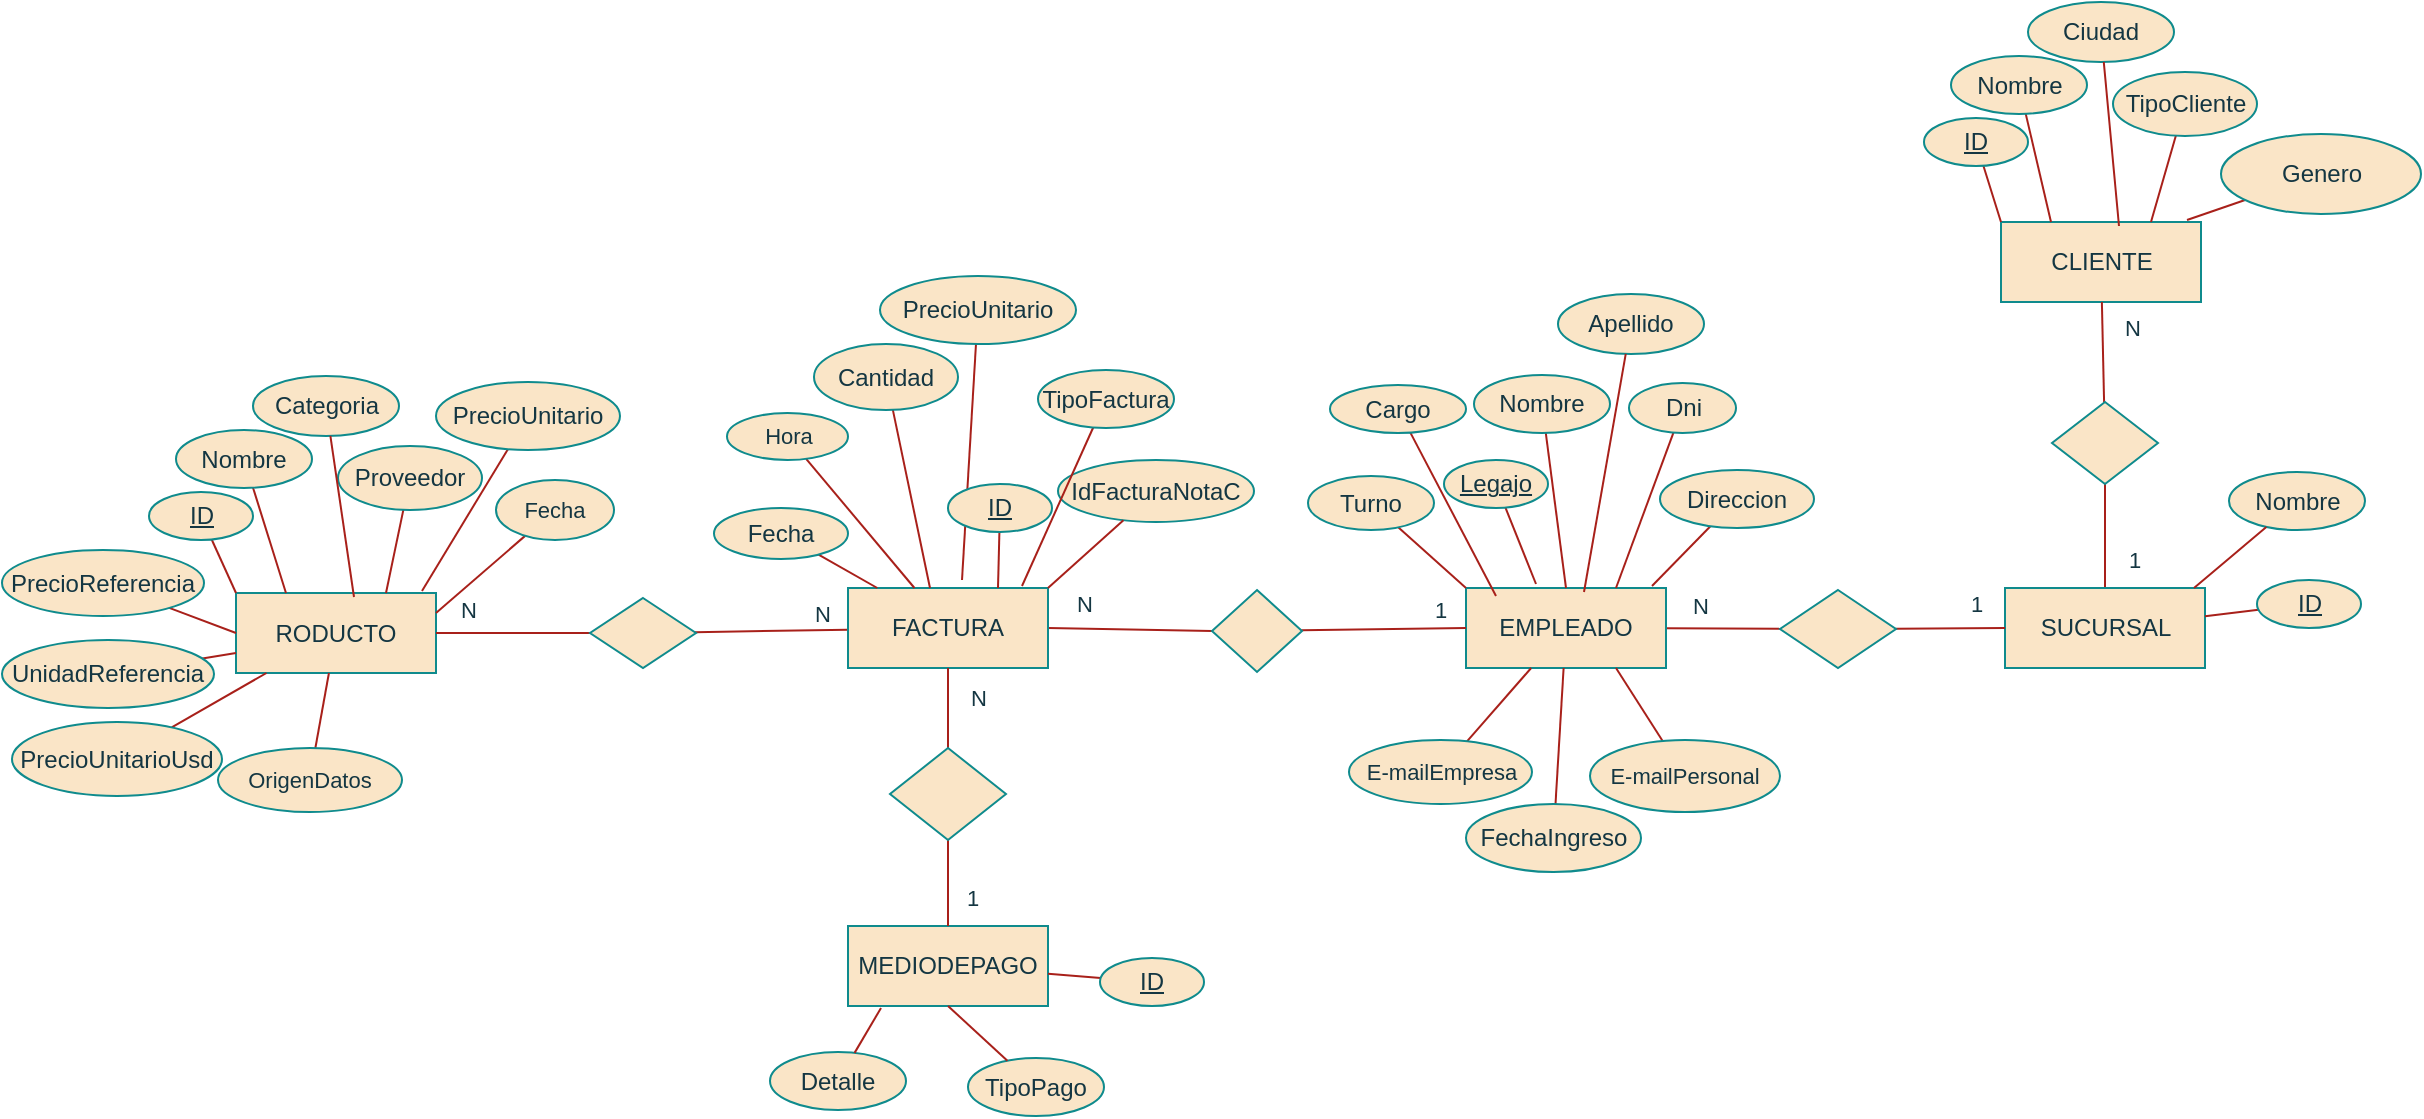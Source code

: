 <mxfile version="24.8.4">
  <diagram name="Página-1" id="-KwNDWRRya-czWuFlcbv">
    <mxGraphModel dx="2234" dy="752" grid="0" gridSize="10" guides="1" tooltips="1" connect="1" arrows="1" fold="1" page="0" pageScale="1" pageWidth="827" pageHeight="1169" math="0" shadow="0">
      <root>
        <mxCell id="0" />
        <mxCell id="1" parent="0" />
        <mxCell id="Efa8lKtCEzrWRKbJiYP6-1" value="RODUCTO" style="whiteSpace=wrap;html=1;align=center;labelBackgroundColor=none;fillColor=#FAE5C7;strokeColor=#0F8B8D;fontColor=#143642;" vertex="1" parent="1">
          <mxGeometry x="-316" y="331.5" width="100" height="40" as="geometry" />
        </mxCell>
        <mxCell id="Efa8lKtCEzrWRKbJiYP6-23" style="edgeStyle=none;shape=connector;rounded=0;orthogonalLoop=1;jettySize=auto;html=1;entryX=0;entryY=0.75;entryDx=0;entryDy=0;strokeColor=#A8201A;align=center;verticalAlign=middle;fontFamily=Helvetica;fontSize=11;fontColor=default;labelBackgroundColor=none;endArrow=none;endFill=0;" edge="1" parent="1" source="Efa8lKtCEzrWRKbJiYP6-2" target="Efa8lKtCEzrWRKbJiYP6-1">
          <mxGeometry relative="1" as="geometry" />
        </mxCell>
        <mxCell id="Efa8lKtCEzrWRKbJiYP6-2" value="UnidadReferencia" style="ellipse;whiteSpace=wrap;html=1;align=center;labelBackgroundColor=none;fillColor=#FAE5C7;strokeColor=#0F8B8D;fontColor=#143642;" vertex="1" parent="1">
          <mxGeometry x="-433" y="355" width="106" height="34" as="geometry" />
        </mxCell>
        <mxCell id="Efa8lKtCEzrWRKbJiYP6-22" style="edgeStyle=none;shape=connector;rounded=0;orthogonalLoop=1;jettySize=auto;html=1;entryX=0;entryY=0.5;entryDx=0;entryDy=0;strokeColor=#A8201A;align=center;verticalAlign=middle;fontFamily=Helvetica;fontSize=11;fontColor=default;labelBackgroundColor=none;endArrow=none;endFill=0;" edge="1" parent="1" source="Efa8lKtCEzrWRKbJiYP6-3" target="Efa8lKtCEzrWRKbJiYP6-1">
          <mxGeometry relative="1" as="geometry" />
        </mxCell>
        <mxCell id="Efa8lKtCEzrWRKbJiYP6-3" value="PrecioReferencia" style="ellipse;whiteSpace=wrap;html=1;align=center;labelBackgroundColor=none;fillColor=#FAE5C7;strokeColor=#0F8B8D;fontColor=#143642;" vertex="1" parent="1">
          <mxGeometry x="-433" y="310" width="101" height="33" as="geometry" />
        </mxCell>
        <mxCell id="Efa8lKtCEzrWRKbJiYP6-19" style="edgeStyle=none;shape=connector;rounded=0;orthogonalLoop=1;jettySize=auto;html=1;entryX=0.93;entryY=-0.025;entryDx=0;entryDy=0;strokeColor=#A8201A;align=center;verticalAlign=middle;fontFamily=Helvetica;fontSize=11;fontColor=default;labelBackgroundColor=none;endArrow=none;endFill=0;entryPerimeter=0;" edge="1" parent="1" source="Efa8lKtCEzrWRKbJiYP6-4" target="Efa8lKtCEzrWRKbJiYP6-1">
          <mxGeometry relative="1" as="geometry" />
        </mxCell>
        <mxCell id="Efa8lKtCEzrWRKbJiYP6-4" value="PrecioUnitario" style="ellipse;whiteSpace=wrap;html=1;align=center;labelBackgroundColor=none;fillColor=#FAE5C7;strokeColor=#0F8B8D;fontColor=#143642;" vertex="1" parent="1">
          <mxGeometry x="-216" y="226" width="92" height="34" as="geometry" />
        </mxCell>
        <mxCell id="Efa8lKtCEzrWRKbJiYP6-16" value="" style="edgeStyle=none;shape=connector;rounded=0;orthogonalLoop=1;jettySize=auto;html=1;strokeColor=#A8201A;align=center;verticalAlign=middle;fontFamily=Helvetica;fontSize=11;fontColor=default;labelBackgroundColor=none;endArrow=none;endFill=0;entryX=0.75;entryY=0;entryDx=0;entryDy=0;" edge="1" parent="1" source="Efa8lKtCEzrWRKbJiYP6-5" target="Efa8lKtCEzrWRKbJiYP6-1">
          <mxGeometry relative="1" as="geometry" />
        </mxCell>
        <mxCell id="Efa8lKtCEzrWRKbJiYP6-5" value="Proveedor" style="ellipse;whiteSpace=wrap;html=1;align=center;labelBackgroundColor=none;fillColor=#FAE5C7;strokeColor=#0F8B8D;fontColor=#143642;" vertex="1" parent="1">
          <mxGeometry x="-265" y="258" width="72" height="32" as="geometry" />
        </mxCell>
        <mxCell id="Efa8lKtCEzrWRKbJiYP6-6" value="Categoria" style="ellipse;whiteSpace=wrap;html=1;align=center;labelBackgroundColor=none;fillColor=#FAE5C7;strokeColor=#0F8B8D;fontColor=#143642;" vertex="1" parent="1">
          <mxGeometry x="-307.5" y="223" width="73" height="30" as="geometry" />
        </mxCell>
        <mxCell id="Efa8lKtCEzrWRKbJiYP6-13" value="" style="edgeStyle=none;shape=connector;rounded=0;orthogonalLoop=1;jettySize=auto;html=1;strokeColor=#A8201A;align=center;verticalAlign=middle;fontFamily=Helvetica;fontSize=11;fontColor=default;labelBackgroundColor=none;endArrow=none;endFill=0;entryX=0.25;entryY=0;entryDx=0;entryDy=0;" edge="1" parent="1" source="Efa8lKtCEzrWRKbJiYP6-7" target="Efa8lKtCEzrWRKbJiYP6-1">
          <mxGeometry relative="1" as="geometry" />
        </mxCell>
        <mxCell id="Efa8lKtCEzrWRKbJiYP6-7" value="Nombre" style="ellipse;whiteSpace=wrap;html=1;align=center;labelBackgroundColor=none;fillColor=#FAE5C7;strokeColor=#0F8B8D;fontColor=#143642;" vertex="1" parent="1">
          <mxGeometry x="-346" y="250" width="68" height="29" as="geometry" />
        </mxCell>
        <mxCell id="Efa8lKtCEzrWRKbJiYP6-10" style="rounded=0;orthogonalLoop=1;jettySize=auto;html=1;entryX=0;entryY=0;entryDx=0;entryDy=0;endArrow=none;endFill=0;labelBackgroundColor=none;strokeColor=#A8201A;fontColor=default;" edge="1" parent="1" source="Efa8lKtCEzrWRKbJiYP6-9" target="Efa8lKtCEzrWRKbJiYP6-1">
          <mxGeometry relative="1" as="geometry" />
        </mxCell>
        <mxCell id="Efa8lKtCEzrWRKbJiYP6-9" value="ID" style="ellipse;whiteSpace=wrap;html=1;align=center;fontStyle=4;labelBackgroundColor=none;fillColor=#FAE5C7;strokeColor=#0F8B8D;fontColor=#143642;" vertex="1" parent="1">
          <mxGeometry x="-359.5" y="281" width="52" height="24" as="geometry" />
        </mxCell>
        <mxCell id="Efa8lKtCEzrWRKbJiYP6-15" style="edgeStyle=none;shape=connector;rounded=0;orthogonalLoop=1;jettySize=auto;html=1;entryX=0.59;entryY=0.05;entryDx=0;entryDy=0;entryPerimeter=0;strokeColor=#A8201A;align=center;verticalAlign=middle;fontFamily=Helvetica;fontSize=11;fontColor=default;labelBackgroundColor=none;endArrow=none;endFill=0;" edge="1" parent="1" source="Efa8lKtCEzrWRKbJiYP6-6" target="Efa8lKtCEzrWRKbJiYP6-1">
          <mxGeometry relative="1" as="geometry" />
        </mxCell>
        <mxCell id="Efa8lKtCEzrWRKbJiYP6-18" value="" style="edgeStyle=none;shape=connector;rounded=0;orthogonalLoop=1;jettySize=auto;html=1;strokeColor=#A8201A;align=center;verticalAlign=middle;fontFamily=Helvetica;fontSize=11;fontColor=default;labelBackgroundColor=none;endArrow=none;endFill=0;" edge="1" parent="1" source="Efa8lKtCEzrWRKbJiYP6-17" target="Efa8lKtCEzrWRKbJiYP6-1">
          <mxGeometry relative="1" as="geometry" />
        </mxCell>
        <mxCell id="Efa8lKtCEzrWRKbJiYP6-17" value="PrecioUnitarioUsd" style="ellipse;whiteSpace=wrap;html=1;align=center;labelBackgroundColor=none;fillColor=#FAE5C7;strokeColor=#0F8B8D;fontColor=#143642;" vertex="1" parent="1">
          <mxGeometry x="-428" y="396" width="105" height="37" as="geometry" />
        </mxCell>
        <mxCell id="Efa8lKtCEzrWRKbJiYP6-25" style="edgeStyle=none;shape=connector;rounded=0;orthogonalLoop=1;jettySize=auto;html=1;strokeColor=#A8201A;align=center;verticalAlign=middle;fontFamily=Helvetica;fontSize=11;fontColor=default;labelBackgroundColor=none;endArrow=none;endFill=0;entryX=1;entryY=0.25;entryDx=0;entryDy=0;" edge="1" parent="1" source="Efa8lKtCEzrWRKbJiYP6-20" target="Efa8lKtCEzrWRKbJiYP6-1">
          <mxGeometry relative="1" as="geometry">
            <mxPoint x="-221" y="353" as="targetPoint" />
          </mxGeometry>
        </mxCell>
        <mxCell id="Efa8lKtCEzrWRKbJiYP6-20" value="Fecha" style="ellipse;whiteSpace=wrap;html=1;align=center;fontFamily=Helvetica;fontSize=11;fontColor=#143642;labelBackgroundColor=none;fillColor=#FAE5C7;strokeColor=#0F8B8D;" vertex="1" parent="1">
          <mxGeometry x="-186" y="275" width="59" height="30" as="geometry" />
        </mxCell>
        <mxCell id="Efa8lKtCEzrWRKbJiYP6-24" value="" style="edgeStyle=none;shape=connector;rounded=0;orthogonalLoop=1;jettySize=auto;html=1;strokeColor=#A8201A;align=center;verticalAlign=middle;fontFamily=Helvetica;fontSize=11;fontColor=default;labelBackgroundColor=none;endArrow=none;endFill=0;" edge="1" parent="1" source="Efa8lKtCEzrWRKbJiYP6-21" target="Efa8lKtCEzrWRKbJiYP6-1">
          <mxGeometry relative="1" as="geometry" />
        </mxCell>
        <mxCell id="Efa8lKtCEzrWRKbJiYP6-21" value="OrigenDatos" style="ellipse;whiteSpace=wrap;html=1;align=center;fontFamily=Helvetica;fontSize=11;fontColor=#143642;labelBackgroundColor=none;fillColor=#FAE5C7;strokeColor=#0F8B8D;" vertex="1" parent="1">
          <mxGeometry x="-325" y="409" width="92" height="32" as="geometry" />
        </mxCell>
        <mxCell id="Efa8lKtCEzrWRKbJiYP6-26" value="CLIENTE" style="whiteSpace=wrap;html=1;align=center;labelBackgroundColor=none;fillColor=#FAE5C7;strokeColor=#0F8B8D;fontColor=#143642;" vertex="1" parent="1">
          <mxGeometry x="566.5" y="146" width="100" height="40" as="geometry" />
        </mxCell>
        <mxCell id="Efa8lKtCEzrWRKbJiYP6-31" style="edgeStyle=none;shape=connector;rounded=0;orthogonalLoop=1;jettySize=auto;html=1;entryX=0.93;entryY=-0.025;entryDx=0;entryDy=0;strokeColor=#A8201A;align=center;verticalAlign=middle;fontFamily=Helvetica;fontSize=11;fontColor=default;labelBackgroundColor=none;endArrow=none;endFill=0;entryPerimeter=0;" edge="1" parent="1" source="Efa8lKtCEzrWRKbJiYP6-32" target="Efa8lKtCEzrWRKbJiYP6-26">
          <mxGeometry relative="1" as="geometry" />
        </mxCell>
        <mxCell id="Efa8lKtCEzrWRKbJiYP6-32" value="Genero" style="ellipse;whiteSpace=wrap;html=1;align=center;labelBackgroundColor=none;fillColor=#FAE5C7;strokeColor=#0F8B8D;fontColor=#143642;" vertex="1" parent="1">
          <mxGeometry x="676.5" y="102" width="100" height="40" as="geometry" />
        </mxCell>
        <mxCell id="Efa8lKtCEzrWRKbJiYP6-33" value="" style="edgeStyle=none;shape=connector;rounded=0;orthogonalLoop=1;jettySize=auto;html=1;strokeColor=#A8201A;align=center;verticalAlign=middle;fontFamily=Helvetica;fontSize=11;fontColor=default;labelBackgroundColor=none;endArrow=none;endFill=0;entryX=0.75;entryY=0;entryDx=0;entryDy=0;" edge="1" parent="1" source="Efa8lKtCEzrWRKbJiYP6-34" target="Efa8lKtCEzrWRKbJiYP6-26">
          <mxGeometry relative="1" as="geometry" />
        </mxCell>
        <mxCell id="Efa8lKtCEzrWRKbJiYP6-34" value="TipoCliente" style="ellipse;whiteSpace=wrap;html=1;align=center;labelBackgroundColor=none;fillColor=#FAE5C7;strokeColor=#0F8B8D;fontColor=#143642;" vertex="1" parent="1">
          <mxGeometry x="622.5" y="71" width="72" height="32" as="geometry" />
        </mxCell>
        <mxCell id="Efa8lKtCEzrWRKbJiYP6-35" value="Ciudad" style="ellipse;whiteSpace=wrap;html=1;align=center;labelBackgroundColor=none;fillColor=#FAE5C7;strokeColor=#0F8B8D;fontColor=#143642;" vertex="1" parent="1">
          <mxGeometry x="580" y="36" width="73" height="30" as="geometry" />
        </mxCell>
        <mxCell id="Efa8lKtCEzrWRKbJiYP6-36" value="" style="edgeStyle=none;shape=connector;rounded=0;orthogonalLoop=1;jettySize=auto;html=1;strokeColor=#A8201A;align=center;verticalAlign=middle;fontFamily=Helvetica;fontSize=11;fontColor=default;labelBackgroundColor=none;endArrow=none;endFill=0;entryX=0.25;entryY=0;entryDx=0;entryDy=0;" edge="1" parent="1" source="Efa8lKtCEzrWRKbJiYP6-37" target="Efa8lKtCEzrWRKbJiYP6-26">
          <mxGeometry relative="1" as="geometry" />
        </mxCell>
        <mxCell id="Efa8lKtCEzrWRKbJiYP6-37" value="Nombre" style="ellipse;whiteSpace=wrap;html=1;align=center;labelBackgroundColor=none;fillColor=#FAE5C7;strokeColor=#0F8B8D;fontColor=#143642;" vertex="1" parent="1">
          <mxGeometry x="541.5" y="63" width="68" height="29" as="geometry" />
        </mxCell>
        <mxCell id="Efa8lKtCEzrWRKbJiYP6-38" style="rounded=0;orthogonalLoop=1;jettySize=auto;html=1;entryX=0;entryY=0;entryDx=0;entryDy=0;endArrow=none;endFill=0;labelBackgroundColor=none;strokeColor=#A8201A;fontColor=default;" edge="1" parent="1" source="Efa8lKtCEzrWRKbJiYP6-39" target="Efa8lKtCEzrWRKbJiYP6-26">
          <mxGeometry relative="1" as="geometry" />
        </mxCell>
        <mxCell id="Efa8lKtCEzrWRKbJiYP6-39" value="ID" style="ellipse;whiteSpace=wrap;html=1;align=center;fontStyle=4;labelBackgroundColor=none;fillColor=#FAE5C7;strokeColor=#0F8B8D;fontColor=#143642;" vertex="1" parent="1">
          <mxGeometry x="528" y="94" width="52" height="24" as="geometry" />
        </mxCell>
        <mxCell id="Efa8lKtCEzrWRKbJiYP6-40" style="edgeStyle=none;shape=connector;rounded=0;orthogonalLoop=1;jettySize=auto;html=1;entryX=0.59;entryY=0.05;entryDx=0;entryDy=0;entryPerimeter=0;strokeColor=#A8201A;align=center;verticalAlign=middle;fontFamily=Helvetica;fontSize=11;fontColor=default;labelBackgroundColor=none;endArrow=none;endFill=0;" edge="1" parent="1" source="Efa8lKtCEzrWRKbJiYP6-35" target="Efa8lKtCEzrWRKbJiYP6-26">
          <mxGeometry relative="1" as="geometry" />
        </mxCell>
        <mxCell id="Efa8lKtCEzrWRKbJiYP6-89" value="" style="edgeStyle=none;shape=connector;rounded=0;orthogonalLoop=1;jettySize=auto;html=1;strokeColor=#A8201A;align=center;verticalAlign=middle;fontFamily=Helvetica;fontSize=11;fontColor=default;labelBackgroundColor=none;endArrow=none;endFill=0;" edge="1" parent="1" source="Efa8lKtCEzrWRKbJiYP6-47" target="Efa8lKtCEzrWRKbJiYP6-88">
          <mxGeometry relative="1" as="geometry" />
        </mxCell>
        <mxCell id="Efa8lKtCEzrWRKbJiYP6-47" value="EMPLEADO" style="whiteSpace=wrap;html=1;align=center;labelBackgroundColor=none;fillColor=#FAE5C7;strokeColor=#0F8B8D;fontColor=#143642;" vertex="1" parent="1">
          <mxGeometry x="299" y="329" width="100" height="40" as="geometry" />
        </mxCell>
        <mxCell id="Efa8lKtCEzrWRKbJiYP6-48" style="edgeStyle=none;shape=connector;rounded=0;orthogonalLoop=1;jettySize=auto;html=1;entryX=0;entryY=0;entryDx=0;entryDy=0;strokeColor=#A8201A;align=center;verticalAlign=middle;fontFamily=Helvetica;fontSize=11;fontColor=default;labelBackgroundColor=none;endArrow=none;endFill=0;" edge="1" parent="1" source="Efa8lKtCEzrWRKbJiYP6-49" target="Efa8lKtCEzrWRKbJiYP6-47">
          <mxGeometry relative="1" as="geometry" />
        </mxCell>
        <mxCell id="Efa8lKtCEzrWRKbJiYP6-49" value="Turno" style="ellipse;whiteSpace=wrap;html=1;align=center;labelBackgroundColor=none;fillColor=#FAE5C7;strokeColor=#0F8B8D;fontColor=#143642;" vertex="1" parent="1">
          <mxGeometry x="220" y="273" width="63" height="27" as="geometry" />
        </mxCell>
        <mxCell id="Efa8lKtCEzrWRKbJiYP6-50" style="edgeStyle=none;shape=connector;rounded=0;orthogonalLoop=1;jettySize=auto;html=1;entryX=0.15;entryY=0.1;entryDx=0;entryDy=0;strokeColor=#A8201A;align=center;verticalAlign=middle;fontFamily=Helvetica;fontSize=11;fontColor=default;labelBackgroundColor=none;endArrow=none;endFill=0;entryPerimeter=0;" edge="1" parent="1" source="Efa8lKtCEzrWRKbJiYP6-51" target="Efa8lKtCEzrWRKbJiYP6-47">
          <mxGeometry relative="1" as="geometry" />
        </mxCell>
        <mxCell id="Efa8lKtCEzrWRKbJiYP6-51" value="Cargo" style="ellipse;whiteSpace=wrap;html=1;align=center;labelBackgroundColor=none;fillColor=#FAE5C7;strokeColor=#0F8B8D;fontColor=#143642;" vertex="1" parent="1">
          <mxGeometry x="231" y="227.5" width="68" height="24" as="geometry" />
        </mxCell>
        <mxCell id="Efa8lKtCEzrWRKbJiYP6-52" style="edgeStyle=none;shape=connector;rounded=0;orthogonalLoop=1;jettySize=auto;html=1;entryX=0.93;entryY=-0.025;entryDx=0;entryDy=0;strokeColor=#A8201A;align=center;verticalAlign=middle;fontFamily=Helvetica;fontSize=11;fontColor=default;labelBackgroundColor=none;endArrow=none;endFill=0;entryPerimeter=0;" edge="1" parent="1" source="Efa8lKtCEzrWRKbJiYP6-53" target="Efa8lKtCEzrWRKbJiYP6-47">
          <mxGeometry relative="1" as="geometry" />
        </mxCell>
        <mxCell id="Efa8lKtCEzrWRKbJiYP6-53" value="Direccion" style="ellipse;whiteSpace=wrap;html=1;align=center;labelBackgroundColor=none;fillColor=#FAE5C7;strokeColor=#0F8B8D;fontColor=#143642;" vertex="1" parent="1">
          <mxGeometry x="396" y="270" width="77" height="29" as="geometry" />
        </mxCell>
        <mxCell id="Efa8lKtCEzrWRKbJiYP6-54" value="" style="edgeStyle=none;shape=connector;rounded=0;orthogonalLoop=1;jettySize=auto;html=1;strokeColor=#A8201A;align=center;verticalAlign=middle;fontFamily=Helvetica;fontSize=11;fontColor=default;labelBackgroundColor=none;endArrow=none;endFill=0;entryX=0.75;entryY=0;entryDx=0;entryDy=0;" edge="1" parent="1" source="Efa8lKtCEzrWRKbJiYP6-55" target="Efa8lKtCEzrWRKbJiYP6-47">
          <mxGeometry relative="1" as="geometry" />
        </mxCell>
        <mxCell id="Efa8lKtCEzrWRKbJiYP6-55" value="Dni" style="ellipse;whiteSpace=wrap;html=1;align=center;labelBackgroundColor=none;fillColor=#FAE5C7;strokeColor=#0F8B8D;fontColor=#143642;" vertex="1" parent="1">
          <mxGeometry x="380.5" y="226.5" width="53.5" height="25" as="geometry" />
        </mxCell>
        <mxCell id="Efa8lKtCEzrWRKbJiYP6-56" value="Apellido" style="ellipse;whiteSpace=wrap;html=1;align=center;labelBackgroundColor=none;fillColor=#FAE5C7;strokeColor=#0F8B8D;fontColor=#143642;" vertex="1" parent="1">
          <mxGeometry x="345" y="182" width="73" height="30" as="geometry" />
        </mxCell>
        <mxCell id="Efa8lKtCEzrWRKbJiYP6-57" value="" style="edgeStyle=none;shape=connector;rounded=0;orthogonalLoop=1;jettySize=auto;html=1;strokeColor=#A8201A;align=center;verticalAlign=middle;fontFamily=Helvetica;fontSize=11;fontColor=default;labelBackgroundColor=none;endArrow=none;endFill=0;entryX=0.5;entryY=0;entryDx=0;entryDy=0;" edge="1" parent="1" source="Efa8lKtCEzrWRKbJiYP6-58" target="Efa8lKtCEzrWRKbJiYP6-47">
          <mxGeometry relative="1" as="geometry" />
        </mxCell>
        <mxCell id="Efa8lKtCEzrWRKbJiYP6-58" value="Nombre" style="ellipse;whiteSpace=wrap;html=1;align=center;labelBackgroundColor=none;fillColor=#FAE5C7;strokeColor=#0F8B8D;fontColor=#143642;" vertex="1" parent="1">
          <mxGeometry x="303" y="222.5" width="68" height="29" as="geometry" />
        </mxCell>
        <mxCell id="Efa8lKtCEzrWRKbJiYP6-59" style="rounded=0;orthogonalLoop=1;jettySize=auto;html=1;endArrow=none;endFill=0;labelBackgroundColor=none;strokeColor=#A8201A;fontColor=default;" edge="1" parent="1" source="Efa8lKtCEzrWRKbJiYP6-60">
          <mxGeometry relative="1" as="geometry">
            <mxPoint x="334" y="327" as="targetPoint" />
          </mxGeometry>
        </mxCell>
        <mxCell id="Efa8lKtCEzrWRKbJiYP6-60" value="Legajo" style="ellipse;whiteSpace=wrap;html=1;align=center;fontStyle=4;labelBackgroundColor=none;fillColor=#FAE5C7;strokeColor=#0F8B8D;fontColor=#143642;" vertex="1" parent="1">
          <mxGeometry x="288" y="265" width="52" height="24" as="geometry" />
        </mxCell>
        <mxCell id="Efa8lKtCEzrWRKbJiYP6-61" style="edgeStyle=none;shape=connector;rounded=0;orthogonalLoop=1;jettySize=auto;html=1;entryX=0.59;entryY=0.05;entryDx=0;entryDy=0;entryPerimeter=0;strokeColor=#A8201A;align=center;verticalAlign=middle;fontFamily=Helvetica;fontSize=11;fontColor=default;labelBackgroundColor=none;endArrow=none;endFill=0;" edge="1" parent="1" source="Efa8lKtCEzrWRKbJiYP6-56" target="Efa8lKtCEzrWRKbJiYP6-47">
          <mxGeometry relative="1" as="geometry" />
        </mxCell>
        <mxCell id="Efa8lKtCEzrWRKbJiYP6-62" value="" style="edgeStyle=none;shape=connector;rounded=0;orthogonalLoop=1;jettySize=auto;html=1;strokeColor=#A8201A;align=center;verticalAlign=middle;fontFamily=Helvetica;fontSize=11;fontColor=default;labelBackgroundColor=none;endArrow=none;endFill=0;" edge="1" parent="1" source="Efa8lKtCEzrWRKbJiYP6-63" target="Efa8lKtCEzrWRKbJiYP6-47">
          <mxGeometry relative="1" as="geometry" />
        </mxCell>
        <mxCell id="Efa8lKtCEzrWRKbJiYP6-63" value="FechaIngreso" style="ellipse;whiteSpace=wrap;html=1;align=center;labelBackgroundColor=none;fillColor=#FAE5C7;strokeColor=#0F8B8D;fontColor=#143642;" vertex="1" parent="1">
          <mxGeometry x="299" y="437" width="87.5" height="34" as="geometry" />
        </mxCell>
        <mxCell id="Efa8lKtCEzrWRKbJiYP6-64" style="edgeStyle=none;shape=connector;rounded=0;orthogonalLoop=1;jettySize=auto;html=1;strokeColor=#A8201A;align=center;verticalAlign=middle;fontFamily=Helvetica;fontSize=11;fontColor=default;labelBackgroundColor=none;endArrow=none;endFill=0;entryX=0.75;entryY=1;entryDx=0;entryDy=0;" edge="1" parent="1" source="Efa8lKtCEzrWRKbJiYP6-65" target="Efa8lKtCEzrWRKbJiYP6-47">
          <mxGeometry relative="1" as="geometry">
            <mxPoint x="403" y="191" as="targetPoint" />
          </mxGeometry>
        </mxCell>
        <mxCell id="Efa8lKtCEzrWRKbJiYP6-65" value="E-&lt;span style=&quot;color: rgba(0, 0, 0, 0); font-family: monospace; font-size: 0px; text-align: start; text-wrap-mode: nowrap; background-color: rgb(251, 251, 251);&quot;&gt;%3CmxGraphModel%3E%3Croot%3E%3CmxCell%20id%3D%220%22%2F%3E%3CmxCell%20id%3D%221%22%20parent%3D%220%22%2F%3E%3CmxCell%20id%3D%222%22%20value%3D%22RODUCTO%22%20style%3D%22whiteSpace%3Dwrap%3Bhtml%3D1%3Balign%3Dcenter%3B%22%20vertex%3D%221%22%20parent%3D%221%22%3E%3CmxGeometry%20x%3D%22114%22%20y%3D%22137%22%20width%3D%22100%22%20height%3D%2240%22%20as%3D%22geometry%22%2F%3E%3C%2FmxCell%3E%3CmxCell%20id%3D%223%22%20style%3D%22edgeStyle%3Dnone%3Bshape%3Dconnector%3Brounded%3D0%3BorthogonalLoop%3D1%3BjettySize%3Dauto%3Bhtml%3D1%3BentryX%3D0%3BentryY%3D0.75%3BentryDx%3D0%3BentryDy%3D0%3BstrokeColor%3Ddefault%3Balign%3Dcenter%3BverticalAlign%3Dmiddle%3BfontFamily%3DHelvetica%3BfontSize%3D11%3BfontColor%3Ddefault%3BlabelBackgroundColor%3Ddefault%3BendArrow%3Dnone%3BendFill%3D0%3B%22%20edge%3D%221%22%20source%3D%224%22%20target%3D%222%22%20parent%3D%221%22%3E%3CmxGeometry%20relative%3D%221%22%20as%3D%22geometry%22%2F%3E%3C%2FmxCell%3E%3CmxCell%20id%3D%224%22%20value%3D%22UnidadReferencia%22%20style%3D%22ellipse%3BwhiteSpace%3Dwrap%3Bhtml%3D1%3Balign%3Dcenter%3B%22%20vertex%3D%221%22%20parent%3D%221%22%3E%3CmxGeometry%20x%3D%222%22%20y%3D%22153%22%20width%3D%22100%22%20height%3D%2240%22%20as%3D%22geometry%22%2F%3E%3C%2FmxCell%3E%3CmxCell%20id%3D%225%22%20style%3D%22edgeStyle%3Dnone%3Bshape%3Dconnector%3Brounded%3D0%3BorthogonalLoop%3D1%3BjettySize%3Dauto%3Bhtml%3D1%3BentryX%3D0%3BentryY%3D0.5%3BentryDx%3D0%3BentryDy%3D0%3BstrokeColor%3Ddefault%3Balign%3Dcenter%3BverticalAlign%3Dmiddle%3BfontFamily%3DHelvetica%3BfontSize%3D11%3BfontColor%3Ddefault%3BlabelBackgroundColor%3Ddefault%3BendArrow%3Dnone%3BendFill%3D0%3B%22%20edge%3D%221%22%20source%3D%226%22%20target%3D%222%22%20parent%3D%221%22%3E%3CmxGeometry%20relative%3D%221%22%20as%3D%22geometry%22%2F%3E%3C%2FmxCell%3E%3CmxCell%20id%3D%226%22%20value%3D%22PrecioReferencia%22%20style%3D%22ellipse%3BwhiteSpace%3Dwrap%3Bhtml%3D1%3Balign%3Dcenter%3B%22%20vertex%3D%221%22%20parent%3D%221%22%3E%3CmxGeometry%20x%3D%227%22%20y%3D%22109%22%20width%3D%22100%22%20height%3D%2240%22%20as%3D%22geometry%22%2F%3E%3C%2FmxCell%3E%3CmxCell%20id%3D%227%22%20style%3D%22edgeStyle%3Dnone%3Bshape%3Dconnector%3Brounded%3D0%3BorthogonalLoop%3D1%3BjettySize%3Dauto%3Bhtml%3D1%3BentryX%3D0.93%3BentryY%3D-0.025%3BentryDx%3D0%3BentryDy%3D0%3BstrokeColor%3Ddefault%3Balign%3Dcenter%3BverticalAlign%3Dmiddle%3BfontFamily%3DHelvetica%3BfontSize%3D11%3BfontColor%3Ddefault%3BlabelBackgroundColor%3Ddefault%3BendArrow%3Dnone%3BendFill%3D0%3BentryPerimeter%3D0%3B%22%20edge%3D%221%22%20source%3D%228%22%20target%3D%222%22%20parent%3D%221%22%3E%3CmxGeometry%20relative%3D%221%22%20as%3D%22geometry%22%2F%3E%3C%2FmxCell%3E%3CmxCell%20id%3D%228%22%20value%3D%22PrecioUnitario%22%20style%3D%22ellipse%3BwhiteSpace%3Dwrap%3Bhtml%3D1%3Balign%3Dcenter%3B%22%20vertex%3D%221%22%20parent%3D%221%22%3E%3CmxGeometry%20x%3D%22219%22%20y%3D%2224%22%20width%3D%22100%22%20height%3D%2240%22%20as%3D%22geometry%22%2F%3E%3C%2FmxCell%3E%3CmxCell%20id%3D%229%22%20value%3D%22%22%20style%3D%22edgeStyle%3Dnone%3Bshape%3Dconnector%3Brounded%3D0%3BorthogonalLoop%3D1%3BjettySize%3Dauto%3Bhtml%3D1%3BstrokeColor%3Ddefault%3Balign%3Dcenter%3BverticalAlign%3Dmiddle%3BfontFamily%3DHelvetica%3BfontSize%3D11%3BfontColor%3Ddefault%3BlabelBackgroundColor%3Ddefault%3BendArrow%3Dnone%3BendFill%3D0%3BentryX%3D0.75%3BentryY%3D0%3BentryDx%3D0%3BentryDy%3D0%3B%22%20edge%3D%221%22%20source%3D%2210%22%20target%3D%222%22%20parent%3D%221%22%3E%3CmxGeometry%20relative%3D%221%22%20as%3D%22geometry%22%2F%3E%3C%2FmxCell%3E%3CmxCell%20id%3D%2210%22%20value%3D%22Proveedor%22%20style%3D%22ellipse%3BwhiteSpace%3Dwrap%3Bhtml%3D1%3Balign%3Dcenter%3B%22%20vertex%3D%221%22%20parent%3D%221%22%3E%3CmxGeometry%20x%3D%22170%22%20y%3D%2262%22%20width%3D%2272%22%20height%3D%2232%22%20as%3D%22geometry%22%2F%3E%3C%2FmxCell%3E%3CmxCell%20id%3D%2211%22%20value%3D%22Categoria%22%20style%3D%22ellipse%3BwhiteSpace%3Dwrap%3Bhtml%3D1%3Balign%3Dcenter%3B%22%20vertex%3D%221%22%20parent%3D%221%22%3E%3CmxGeometry%20x%3D%22127.5%22%20y%3D%2227%22%20width%3D%2273%22%20height%3D%2230%22%20as%3D%22geometry%22%2F%3E%3C%2FmxCell%3E%3CmxCell%20id%3D%2212%22%20value%3D%22%22%20style%3D%22edgeStyle%3Dnone%3Bshape%3Dconnector%3Brounded%3D0%3BorthogonalLoop%3D1%3BjettySize%3Dauto%3Bhtml%3D1%3BstrokeColor%3Ddefault%3Balign%3Dcenter%3BverticalAlign%3Dmiddle%3BfontFamily%3DHelvetica%3BfontSize%3D11%3BfontColor%3Ddefault%3BlabelBackgroundColor%3Ddefault%3BendArrow%3Dnone%3BendFill%3D0%3BentryX%3D0.25%3BentryY%3D0%3BentryDx%3D0%3BentryDy%3D0%3B%22%20edge%3D%221%22%20source%3D%2213%22%20target%3D%222%22%20parent%3D%221%22%3E%3CmxGeometry%20relative%3D%221%22%20as%3D%22geometry%22%2F%3E%3C%2FmxCell%3E%3CmxCell%20id%3D%2213%22%20value%3D%22Nombre%22%20style%3D%22ellipse%3BwhiteSpace%3Dwrap%3Bhtml%3D1%3Balign%3Dcenter%3B%22%20vertex%3D%221%22%20parent%3D%221%22%3E%3CmxGeometry%20x%3D%2289%22%20y%3D%2254%22%20width%3D%2268%22%20height%3D%2229%22%20as%3D%22geometry%22%2F%3E%3C%2FmxCell%3E%3CmxCell%20id%3D%2214%22%20style%3D%22rounded%3D0%3BorthogonalLoop%3D1%3BjettySize%3Dauto%3Bhtml%3D1%3BentryX%3D0%3BentryY%3D0%3BentryDx%3D0%3BentryDy%3D0%3BendArrow%3Dnone%3BendFill%3D0%3B%22%20edge%3D%221%22%20source%3D%2215%22%20target%3D%222%22%20parent%3D%221%22%3E%3CmxGeometry%20relative%3D%221%22%20as%3D%22geometry%22%2F%3E%3C%2FmxCell%3E%3CmxCell%20id%3D%2215%22%20value%3D%22ID%22%20style%3D%22ellipse%3BwhiteSpace%3Dwrap%3Bhtml%3D1%3Balign%3Dcenter%3BfontStyle%3D4%3B%22%20vertex%3D%221%22%20parent%3D%221%22%3E%3CmxGeometry%20x%3D%2275.5%22%20y%3D%2285%22%20width%3D%2252%22%20height%3D%2224%22%20as%3D%22geometry%22%2F%3E%3C%2FmxCell%3E%3CmxCell%20id%3D%2216%22%20style%3D%22edgeStyle%3Dnone%3Bshape%3Dconnector%3Brounded%3D0%3BorthogonalLoop%3D1%3BjettySize%3Dauto%3Bhtml%3D1%3BentryX%3D0.59%3BentryY%3D0.05%3BentryDx%3D0%3BentryDy%3D0%3BentryPerimeter%3D0%3BstrokeColor%3Ddefault%3Balign%3Dcenter%3BverticalAlign%3Dmiddle%3BfontFamily%3DHelvetica%3BfontSize%3D11%3BfontColor%3Ddefault%3BlabelBackgroundColor%3Ddefault%3BendArrow%3Dnone%3BendFill%3D0%3B%22%20edge%3D%221%22%20source%3D%2211%22%20target%3D%222%22%20parent%3D%221%22%3E%3CmxGeometry%20relative%3D%221%22%20as%3D%22geometry%22%2F%3E%3C%2FmxCell%3E%3CmxCell%20id%3D%2217%22%20value%3D%22%22%20style%3D%22edgeStyle%3Dnone%3Bshape%3Dconnector%3Brounded%3D0%3BorthogonalLoop%3D1%3BjettySize%3Dauto%3Bhtml%3D1%3BstrokeColor%3Ddefault%3Balign%3Dcenter%3BverticalAlign%3Dmiddle%3BfontFamily%3DHelvetica%3BfontSize%3D11%3BfontColor%3Ddefault%3BlabelBackgroundColor%3Ddefault%3BendArrow%3Dnone%3BendFill%3D0%3B%22%20edge%3D%221%22%20source%3D%2218%22%20target%3D%222%22%20parent%3D%221%22%3E%3CmxGeometry%20relative%3D%221%22%20as%3D%22geometry%22%2F%3E%3C%2FmxCell%3E%3CmxCell%20id%3D%2218%22%20value%3D%22PrecioUnitarioUsd%22%20style%3D%22ellipse%3BwhiteSpace%3Dwrap%3Bhtml%3D1%3Balign%3Dcenter%3B%22%20vertex%3D%221%22%20parent%3D%221%22%3E%3CmxGeometry%20x%3D%227%22%20y%3D%22197%22%20width%3D%22100%22%20height%3D%2240%22%20as%3D%22geometry%22%2F%3E%3C%2FmxCell%3E%3CmxCell%20id%3D%2219%22%20style%3D%22edgeStyle%3Dnone%3Bshape%3Dconnector%3Brounded%3D0%3BorthogonalLoop%3D1%3BjettySize%3Dauto%3Bhtml%3D1%3BstrokeColor%3Ddefault%3Balign%3Dcenter%3BverticalAlign%3Dmiddle%3BfontFamily%3DHelvetica%3BfontSize%3D11%3BfontColor%3Ddefault%3BlabelBackgroundColor%3Ddefault%3BendArrow%3Dnone%3BendFill%3D0%3BentryX%3D1%3BentryY%3D0.25%3BentryDx%3D0%3BentryDy%3D0%3B%22%20edge%3D%221%22%20source%3D%2220%22%20target%3D%222%22%20parent%3D%221%22%3E%3CmxGeometry%20relative%3D%221%22%20as%3D%22geometry%22%3E%3CmxPoint%20x%3D%22214%22%20y%3D%22157%22%20as%3D%22targetPoint%22%2F%3E%3C%2FmxGeometry%3E%3C%2FmxCell%3E%3CmxCell%20id%3D%2220%22%20value%3D%22Fecha%22%20style%3D%22ellipse%3BwhiteSpace%3Dwrap%3Bhtml%3D1%3Balign%3Dcenter%3BfontFamily%3DHelvetica%3BfontSize%3D11%3BfontColor%3Ddefault%3BlabelBackgroundColor%3Ddefault%3B%22%20vertex%3D%221%22%20parent%3D%221%22%3E%3CmxGeometry%20x%3D%22249%22%20y%3D%2269%22%20width%3D%22100%22%20height%3D%2240%22%20as%3D%22geometry%22%2F%3E%3C%2FmxCell%3E%3CmxCell%20id%3D%2221%22%20value%3D%22%22%20style%3D%22edgeStyle%3Dnone%3Bshape%3Dconnector%3Brounded%3D0%3BorthogonalLoop%3D1%3BjettySize%3Dauto%3Bhtml%3D1%3BstrokeColor%3Ddefault%3Balign%3Dcenter%3BverticalAlign%3Dmiddle%3BfontFamily%3DHelvetica%3BfontSize%3D11%3BfontColor%3Ddefault%3BlabelBackgroundColor%3Ddefault%3BendArrow%3Dnone%3BendFill%3D0%3B%22%20edge%3D%221%22%20source%3D%2222%22%20target%3D%222%22%20parent%3D%221%22%3E%3CmxGeometry%20relative%3D%221%22%20as%3D%22geometry%22%2F%3E%3C%2FmxCell%3E%3CmxCell%20id%3D%2222%22%20value%3D%22OrigenDatos%22%20style%3D%22ellipse%3BwhiteSpace%3Dwrap%3Bhtml%3D1%3Balign%3Dcenter%3BfontFamily%3DHelvetica%3BfontSize%3D11%3BfontColor%3Ddefault%3BlabelBackgroundColor%3Ddefault%3B%22%20vertex%3D%221%22%20parent%3D%221%22%3E%3CmxGeometry%20x%3D%22110%22%20y%3D%22205%22%20width%3D%22100%22%20height%3D%2240%22%20as%3D%22geometry%22%2F%3E%3C%2FmxCell%3E%3C%2Froot%3E%3C%2FmxGraphModel%3E&lt;/span&gt;mailPersonal" style="ellipse;whiteSpace=wrap;html=1;align=center;fontFamily=Helvetica;fontSize=11;fontColor=#143642;labelBackgroundColor=none;fillColor=#FAE5C7;strokeColor=#0F8B8D;" vertex="1" parent="1">
          <mxGeometry x="361" y="405" width="95" height="36" as="geometry" />
        </mxCell>
        <mxCell id="Efa8lKtCEzrWRKbJiYP6-69" value="" style="edgeStyle=none;shape=connector;rounded=0;orthogonalLoop=1;jettySize=auto;html=1;strokeColor=#A8201A;align=center;verticalAlign=middle;fontFamily=Helvetica;fontSize=11;fontColor=default;labelBackgroundColor=none;endArrow=none;endFill=0;" edge="1" parent="1" source="Efa8lKtCEzrWRKbJiYP6-68" target="Efa8lKtCEzrWRKbJiYP6-47">
          <mxGeometry relative="1" as="geometry" />
        </mxCell>
        <mxCell id="Efa8lKtCEzrWRKbJiYP6-68" value="E-&lt;span style=&quot;color: rgba(0, 0, 0, 0); font-family: monospace; font-size: 0px; text-align: start; text-wrap-mode: nowrap; background-color: rgb(251, 251, 251);&quot;&gt;%3CmxGraphModel%3E%3Croot%3E%3CmxCell%20id%3D%220%22%2F%3E%3CmxCell%20id%3D%221%22%20parent%3D%220%22%2F%3E%3CmxCell%20id%3D%222%22%20value%3D%22RODUCTO%22%20style%3D%22whiteSpace%3Dwrap%3Bhtml%3D1%3Balign%3Dcenter%3B%22%20vertex%3D%221%22%20parent%3D%221%22%3E%3CmxGeometry%20x%3D%22114%22%20y%3D%22137%22%20width%3D%22100%22%20height%3D%2240%22%20as%3D%22geometry%22%2F%3E%3C%2FmxCell%3E%3CmxCell%20id%3D%223%22%20style%3D%22edgeStyle%3Dnone%3Bshape%3Dconnector%3Brounded%3D0%3BorthogonalLoop%3D1%3BjettySize%3Dauto%3Bhtml%3D1%3BentryX%3D0%3BentryY%3D0.75%3BentryDx%3D0%3BentryDy%3D0%3BstrokeColor%3Ddefault%3Balign%3Dcenter%3BverticalAlign%3Dmiddle%3BfontFamily%3DHelvetica%3BfontSize%3D11%3BfontColor%3Ddefault%3BlabelBackgroundColor%3Ddefault%3BendArrow%3Dnone%3BendFill%3D0%3B%22%20edge%3D%221%22%20source%3D%224%22%20target%3D%222%22%20parent%3D%221%22%3E%3CmxGeometry%20relative%3D%221%22%20as%3D%22geometry%22%2F%3E%3C%2FmxCell%3E%3CmxCell%20id%3D%224%22%20value%3D%22UnidadReferencia%22%20style%3D%22ellipse%3BwhiteSpace%3Dwrap%3Bhtml%3D1%3Balign%3Dcenter%3B%22%20vertex%3D%221%22%20parent%3D%221%22%3E%3CmxGeometry%20x%3D%222%22%20y%3D%22153%22%20width%3D%22100%22%20height%3D%2240%22%20as%3D%22geometry%22%2F%3E%3C%2FmxCell%3E%3CmxCell%20id%3D%225%22%20style%3D%22edgeStyle%3Dnone%3Bshape%3Dconnector%3Brounded%3D0%3BorthogonalLoop%3D1%3BjettySize%3Dauto%3Bhtml%3D1%3BentryX%3D0%3BentryY%3D0.5%3BentryDx%3D0%3BentryDy%3D0%3BstrokeColor%3Ddefault%3Balign%3Dcenter%3BverticalAlign%3Dmiddle%3BfontFamily%3DHelvetica%3BfontSize%3D11%3BfontColor%3Ddefault%3BlabelBackgroundColor%3Ddefault%3BendArrow%3Dnone%3BendFill%3D0%3B%22%20edge%3D%221%22%20source%3D%226%22%20target%3D%222%22%20parent%3D%221%22%3E%3CmxGeometry%20relative%3D%221%22%20as%3D%22geometry%22%2F%3E%3C%2FmxCell%3E%3CmxCell%20id%3D%226%22%20value%3D%22PrecioReferencia%22%20style%3D%22ellipse%3BwhiteSpace%3Dwrap%3Bhtml%3D1%3Balign%3Dcenter%3B%22%20vertex%3D%221%22%20parent%3D%221%22%3E%3CmxGeometry%20x%3D%227%22%20y%3D%22109%22%20width%3D%22100%22%20height%3D%2240%22%20as%3D%22geometry%22%2F%3E%3C%2FmxCell%3E%3CmxCell%20id%3D%227%22%20style%3D%22edgeStyle%3Dnone%3Bshape%3Dconnector%3Brounded%3D0%3BorthogonalLoop%3D1%3BjettySize%3Dauto%3Bhtml%3D1%3BentryX%3D0.93%3BentryY%3D-0.025%3BentryDx%3D0%3BentryDy%3D0%3BstrokeColor%3Ddefault%3Balign%3Dcenter%3BverticalAlign%3Dmiddle%3BfontFamily%3DHelvetica%3BfontSize%3D11%3BfontColor%3Ddefault%3BlabelBackgroundColor%3Ddefault%3BendArrow%3Dnone%3BendFill%3D0%3BentryPerimeter%3D0%3B%22%20edge%3D%221%22%20source%3D%228%22%20target%3D%222%22%20parent%3D%221%22%3E%3CmxGeometry%20relative%3D%221%22%20as%3D%22geometry%22%2F%3E%3C%2FmxCell%3E%3CmxCell%20id%3D%228%22%20value%3D%22PrecioUnitario%22%20style%3D%22ellipse%3BwhiteSpace%3Dwrap%3Bhtml%3D1%3Balign%3Dcenter%3B%22%20vertex%3D%221%22%20parent%3D%221%22%3E%3CmxGeometry%20x%3D%22219%22%20y%3D%2224%22%20width%3D%22100%22%20height%3D%2240%22%20as%3D%22geometry%22%2F%3E%3C%2FmxCell%3E%3CmxCell%20id%3D%229%22%20value%3D%22%22%20style%3D%22edgeStyle%3Dnone%3Bshape%3Dconnector%3Brounded%3D0%3BorthogonalLoop%3D1%3BjettySize%3Dauto%3Bhtml%3D1%3BstrokeColor%3Ddefault%3Balign%3Dcenter%3BverticalAlign%3Dmiddle%3BfontFamily%3DHelvetica%3BfontSize%3D11%3BfontColor%3Ddefault%3BlabelBackgroundColor%3Ddefault%3BendArrow%3Dnone%3BendFill%3D0%3BentryX%3D0.75%3BentryY%3D0%3BentryDx%3D0%3BentryDy%3D0%3B%22%20edge%3D%221%22%20source%3D%2210%22%20target%3D%222%22%20parent%3D%221%22%3E%3CmxGeometry%20relative%3D%221%22%20as%3D%22geometry%22%2F%3E%3C%2FmxCell%3E%3CmxCell%20id%3D%2210%22%20value%3D%22Proveedor%22%20style%3D%22ellipse%3BwhiteSpace%3Dwrap%3Bhtml%3D1%3Balign%3Dcenter%3B%22%20vertex%3D%221%22%20parent%3D%221%22%3E%3CmxGeometry%20x%3D%22170%22%20y%3D%2262%22%20width%3D%2272%22%20height%3D%2232%22%20as%3D%22geometry%22%2F%3E%3C%2FmxCell%3E%3CmxCell%20id%3D%2211%22%20value%3D%22Categoria%22%20style%3D%22ellipse%3BwhiteSpace%3Dwrap%3Bhtml%3D1%3Balign%3Dcenter%3B%22%20vertex%3D%221%22%20parent%3D%221%22%3E%3CmxGeometry%20x%3D%22127.5%22%20y%3D%2227%22%20width%3D%2273%22%20height%3D%2230%22%20as%3D%22geometry%22%2F%3E%3C%2FmxCell%3E%3CmxCell%20id%3D%2212%22%20value%3D%22%22%20style%3D%22edgeStyle%3Dnone%3Bshape%3Dconnector%3Brounded%3D0%3BorthogonalLoop%3D1%3BjettySize%3Dauto%3Bhtml%3D1%3BstrokeColor%3Ddefault%3Balign%3Dcenter%3BverticalAlign%3Dmiddle%3BfontFamily%3DHelvetica%3BfontSize%3D11%3BfontColor%3Ddefault%3BlabelBackgroundColor%3Ddefault%3BendArrow%3Dnone%3BendFill%3D0%3BentryX%3D0.25%3BentryY%3D0%3BentryDx%3D0%3BentryDy%3D0%3B%22%20edge%3D%221%22%20source%3D%2213%22%20target%3D%222%22%20parent%3D%221%22%3E%3CmxGeometry%20relative%3D%221%22%20as%3D%22geometry%22%2F%3E%3C%2FmxCell%3E%3CmxCell%20id%3D%2213%22%20value%3D%22Nombre%22%20style%3D%22ellipse%3BwhiteSpace%3Dwrap%3Bhtml%3D1%3Balign%3Dcenter%3B%22%20vertex%3D%221%22%20parent%3D%221%22%3E%3CmxGeometry%20x%3D%2289%22%20y%3D%2254%22%20width%3D%2268%22%20height%3D%2229%22%20as%3D%22geometry%22%2F%3E%3C%2FmxCell%3E%3CmxCell%20id%3D%2214%22%20style%3D%22rounded%3D0%3BorthogonalLoop%3D1%3BjettySize%3Dauto%3Bhtml%3D1%3BentryX%3D0%3BentryY%3D0%3BentryDx%3D0%3BentryDy%3D0%3BendArrow%3Dnone%3BendFill%3D0%3B%22%20edge%3D%221%22%20source%3D%2215%22%20target%3D%222%22%20parent%3D%221%22%3E%3CmxGeometry%20relative%3D%221%22%20as%3D%22geometry%22%2F%3E%3C%2FmxCell%3E%3CmxCell%20id%3D%2215%22%20value%3D%22ID%22%20style%3D%22ellipse%3BwhiteSpace%3Dwrap%3Bhtml%3D1%3Balign%3Dcenter%3BfontStyle%3D4%3B%22%20vertex%3D%221%22%20parent%3D%221%22%3E%3CmxGeometry%20x%3D%2275.5%22%20y%3D%2285%22%20width%3D%2252%22%20height%3D%2224%22%20as%3D%22geometry%22%2F%3E%3C%2FmxCell%3E%3CmxCell%20id%3D%2216%22%20style%3D%22edgeStyle%3Dnone%3Bshape%3Dconnector%3Brounded%3D0%3BorthogonalLoop%3D1%3BjettySize%3Dauto%3Bhtml%3D1%3BentryX%3D0.59%3BentryY%3D0.05%3BentryDx%3D0%3BentryDy%3D0%3BentryPerimeter%3D0%3BstrokeColor%3Ddefault%3Balign%3Dcenter%3BverticalAlign%3Dmiddle%3BfontFamily%3DHelvetica%3BfontSize%3D11%3BfontColor%3Ddefault%3BlabelBackgroundColor%3Ddefault%3BendArrow%3Dnone%3BendFill%3D0%3B%22%20edge%3D%221%22%20source%3D%2211%22%20target%3D%222%22%20parent%3D%221%22%3E%3CmxGeometry%20relative%3D%221%22%20as%3D%22geometry%22%2F%3E%3C%2FmxCell%3E%3CmxCell%20id%3D%2217%22%20value%3D%22%22%20style%3D%22edgeStyle%3Dnone%3Bshape%3Dconnector%3Brounded%3D0%3BorthogonalLoop%3D1%3BjettySize%3Dauto%3Bhtml%3D1%3BstrokeColor%3Ddefault%3Balign%3Dcenter%3BverticalAlign%3Dmiddle%3BfontFamily%3DHelvetica%3BfontSize%3D11%3BfontColor%3Ddefault%3BlabelBackgroundColor%3Ddefault%3BendArrow%3Dnone%3BendFill%3D0%3B%22%20edge%3D%221%22%20source%3D%2218%22%20target%3D%222%22%20parent%3D%221%22%3E%3CmxGeometry%20relative%3D%221%22%20as%3D%22geometry%22%2F%3E%3C%2FmxCell%3E%3CmxCell%20id%3D%2218%22%20value%3D%22PrecioUnitarioUsd%22%20style%3D%22ellipse%3BwhiteSpace%3Dwrap%3Bhtml%3D1%3Balign%3Dcenter%3B%22%20vertex%3D%221%22%20parent%3D%221%22%3E%3CmxGeometry%20x%3D%227%22%20y%3D%22197%22%20width%3D%22100%22%20height%3D%2240%22%20as%3D%22geometry%22%2F%3E%3C%2FmxCell%3E%3CmxCell%20id%3D%2219%22%20style%3D%22edgeStyle%3Dnone%3Bshape%3Dconnector%3Brounded%3D0%3BorthogonalLoop%3D1%3BjettySize%3Dauto%3Bhtml%3D1%3BstrokeColor%3Ddefault%3Balign%3Dcenter%3BverticalAlign%3Dmiddle%3BfontFamily%3DHelvetica%3BfontSize%3D11%3BfontColor%3Ddefault%3BlabelBackgroundColor%3Ddefault%3BendArrow%3Dnone%3BendFill%3D0%3BentryX%3D1%3BentryY%3D0.25%3BentryDx%3D0%3BentryDy%3D0%3B%22%20edge%3D%221%22%20source%3D%2220%22%20target%3D%222%22%20parent%3D%221%22%3E%3CmxGeometry%20relative%3D%221%22%20as%3D%22geometry%22%3E%3CmxPoint%20x%3D%22214%22%20y%3D%22157%22%20as%3D%22targetPoint%22%2F%3E%3C%2FmxGeometry%3E%3C%2FmxCell%3E%3CmxCell%20id%3D%2220%22%20value%3D%22Fecha%22%20style%3D%22ellipse%3BwhiteSpace%3Dwrap%3Bhtml%3D1%3Balign%3Dcenter%3BfontFamily%3DHelvetica%3BfontSize%3D11%3BfontColor%3Ddefault%3BlabelBackgroundColor%3Ddefault%3B%22%20vertex%3D%221%22%20parent%3D%221%22%3E%3CmxGeometry%20x%3D%22249%22%20y%3D%2269%22%20width%3D%22100%22%20height%3D%2240%22%20as%3D%22geometry%22%2F%3E%3C%2FmxCell%3E%3CmxCell%20id%3D%2221%22%20value%3D%22%22%20style%3D%22edgeStyle%3Dnone%3Bshape%3Dconnector%3Brounded%3D0%3BorthogonalLoop%3D1%3BjettySize%3Dauto%3Bhtml%3D1%3BstrokeColor%3Ddefault%3Balign%3Dcenter%3BverticalAlign%3Dmiddle%3BfontFamily%3DHelvetica%3BfontSize%3D11%3BfontColor%3Ddefault%3BlabelBackgroundColor%3Ddefault%3BendArrow%3Dnone%3BendFill%3D0%3B%22%20edge%3D%221%22%20source%3D%2222%22%20target%3D%222%22%20parent%3D%221%22%3E%3CmxGeometry%20relative%3D%221%22%20as%3D%22geometry%22%2F%3E%3C%2FmxCell%3E%3CmxCell%20id%3D%2222%22%20value%3D%22OrigenDatos%22%20style%3D%22ellipse%3BwhiteSpace%3Dwrap%3Bhtml%3D1%3Balign%3Dcenter%3BfontFamily%3DHelvetica%3BfontSize%3D11%3BfontColor%3Ddefault%3BlabelBackgroundColor%3Ddefault%3B%22%20vertex%3D%221%22%20parent%3D%221%22%3E%3CmxGeometry%20x%3D%22110%22%20y%3D%22205%22%20width%3D%22100%22%20height%3D%2240%22%20as%3D%22geometry%22%2F%3E%3C%2FmxCell%3E%3C%2Froot%3E%3C%2FmxGraphModel%3E&lt;/span&gt;mailEmpresa" style="ellipse;whiteSpace=wrap;html=1;align=center;fontFamily=Helvetica;fontSize=11;fontColor=#143642;labelBackgroundColor=none;fillColor=#FAE5C7;strokeColor=#0F8B8D;" vertex="1" parent="1">
          <mxGeometry x="240.5" y="405" width="91.5" height="32" as="geometry" />
        </mxCell>
        <mxCell id="Efa8lKtCEzrWRKbJiYP6-82" value="" style="edgeStyle=none;shape=connector;rounded=0;orthogonalLoop=1;jettySize=auto;html=1;strokeColor=#A8201A;align=center;verticalAlign=middle;fontFamily=Helvetica;fontSize=11;fontColor=default;labelBackgroundColor=none;endArrow=none;endFill=0;" edge="1" parent="1" source="Efa8lKtCEzrWRKbJiYP6-70" target="Efa8lKtCEzrWRKbJiYP6-81">
          <mxGeometry relative="1" as="geometry" />
        </mxCell>
        <mxCell id="Efa8lKtCEzrWRKbJiYP6-70" value="SUCURSAL" style="whiteSpace=wrap;html=1;align=center;labelBackgroundColor=none;fillColor=#FAE5C7;strokeColor=#0F8B8D;fontColor=#143642;" vertex="1" parent="1">
          <mxGeometry x="568.5" y="329" width="100" height="40" as="geometry" />
        </mxCell>
        <mxCell id="Efa8lKtCEzrWRKbJiYP6-77" value="Nombre" style="ellipse;whiteSpace=wrap;html=1;align=center;labelBackgroundColor=none;fillColor=#FAE5C7;strokeColor=#0F8B8D;fontColor=#143642;" vertex="1" parent="1">
          <mxGeometry x="680.5" y="271" width="68" height="29" as="geometry" />
        </mxCell>
        <mxCell id="Efa8lKtCEzrWRKbJiYP6-84" value="" style="edgeStyle=none;shape=connector;rounded=0;orthogonalLoop=1;jettySize=auto;html=1;strokeColor=#A8201A;align=center;verticalAlign=middle;fontFamily=Helvetica;fontSize=11;fontColor=default;labelBackgroundColor=none;endArrow=none;endFill=0;" edge="1" parent="1" source="Efa8lKtCEzrWRKbJiYP6-79" target="Efa8lKtCEzrWRKbJiYP6-70">
          <mxGeometry relative="1" as="geometry" />
        </mxCell>
        <mxCell id="Efa8lKtCEzrWRKbJiYP6-79" value="ID" style="ellipse;whiteSpace=wrap;html=1;align=center;fontStyle=4;labelBackgroundColor=none;fillColor=#FAE5C7;strokeColor=#0F8B8D;fontColor=#143642;" vertex="1" parent="1">
          <mxGeometry x="694.5" y="325" width="52" height="24" as="geometry" />
        </mxCell>
        <mxCell id="Efa8lKtCEzrWRKbJiYP6-83" value="" style="edgeStyle=none;shape=connector;rounded=0;orthogonalLoop=1;jettySize=auto;html=1;strokeColor=#A8201A;align=center;verticalAlign=middle;fontFamily=Helvetica;fontSize=11;fontColor=default;labelBackgroundColor=none;endArrow=none;endFill=0;" edge="1" parent="1" source="Efa8lKtCEzrWRKbJiYP6-81" target="Efa8lKtCEzrWRKbJiYP6-26">
          <mxGeometry relative="1" as="geometry" />
        </mxCell>
        <mxCell id="Efa8lKtCEzrWRKbJiYP6-81" value="" style="rhombus;whiteSpace=wrap;html=1;labelBackgroundColor=none;fillColor=#FAE5C7;strokeColor=#0F8B8D;fontColor=#143642;" vertex="1" parent="1">
          <mxGeometry x="592" y="236" width="53" height="41" as="geometry" />
        </mxCell>
        <mxCell id="Efa8lKtCEzrWRKbJiYP6-86" style="edgeStyle=none;shape=connector;rounded=0;orthogonalLoop=1;jettySize=auto;html=1;entryX=0.945;entryY=0;entryDx=0;entryDy=0;entryPerimeter=0;strokeColor=#A8201A;align=center;verticalAlign=middle;fontFamily=Helvetica;fontSize=11;fontColor=default;labelBackgroundColor=none;endArrow=none;endFill=0;" edge="1" parent="1" source="Efa8lKtCEzrWRKbJiYP6-77" target="Efa8lKtCEzrWRKbJiYP6-70">
          <mxGeometry relative="1" as="geometry" />
        </mxCell>
        <mxCell id="Efa8lKtCEzrWRKbJiYP6-90" style="edgeStyle=none;shape=connector;rounded=0;orthogonalLoop=1;jettySize=auto;html=1;entryX=0;entryY=0.5;entryDx=0;entryDy=0;strokeColor=#A8201A;align=center;verticalAlign=middle;fontFamily=Helvetica;fontSize=11;fontColor=default;labelBackgroundColor=none;endArrow=none;endFill=0;" edge="1" parent="1" source="Efa8lKtCEzrWRKbJiYP6-88" target="Efa8lKtCEzrWRKbJiYP6-70">
          <mxGeometry relative="1" as="geometry" />
        </mxCell>
        <mxCell id="Efa8lKtCEzrWRKbJiYP6-88" value="" style="rhombus;whiteSpace=wrap;html=1;labelBackgroundColor=none;fillColor=#FAE5C7;strokeColor=#0F8B8D;fontColor=#143642;" vertex="1" parent="1">
          <mxGeometry x="456" y="330" width="58" height="39" as="geometry" />
        </mxCell>
        <mxCell id="Efa8lKtCEzrWRKbJiYP6-122" value="" style="edgeStyle=none;shape=connector;rounded=0;orthogonalLoop=1;jettySize=auto;html=1;strokeColor=#A8201A;align=center;verticalAlign=middle;fontFamily=Helvetica;fontSize=11;fontColor=default;labelBackgroundColor=none;endArrow=none;endFill=0;entryX=0;entryY=0.5;entryDx=0;entryDy=0;exitX=1;exitY=0.5;exitDx=0;exitDy=0;" edge="1" parent="1" source="Efa8lKtCEzrWRKbJiYP6-91" target="Efa8lKtCEzrWRKbJiYP6-121">
          <mxGeometry relative="1" as="geometry">
            <mxPoint x="138.394" y="310.826" as="targetPoint" />
          </mxGeometry>
        </mxCell>
        <mxCell id="Efa8lKtCEzrWRKbJiYP6-132" value="" style="edgeStyle=none;shape=connector;rounded=0;orthogonalLoop=1;jettySize=auto;html=1;strokeColor=#A8201A;align=center;verticalAlign=middle;fontFamily=Helvetica;fontSize=11;fontColor=default;labelBackgroundColor=none;endArrow=none;endFill=0;" edge="1" parent="1" source="Efa8lKtCEzrWRKbJiYP6-91" target="Efa8lKtCEzrWRKbJiYP6-131">
          <mxGeometry relative="1" as="geometry" />
        </mxCell>
        <mxCell id="Efa8lKtCEzrWRKbJiYP6-91" value="FACTURA" style="whiteSpace=wrap;html=1;align=center;labelBackgroundColor=none;fillColor=#FAE5C7;strokeColor=#0F8B8D;fontColor=#143642;" vertex="1" parent="1">
          <mxGeometry x="-10" y="329" width="100" height="40" as="geometry" />
        </mxCell>
        <mxCell id="Efa8lKtCEzrWRKbJiYP6-92" style="edgeStyle=none;shape=connector;rounded=0;orthogonalLoop=1;jettySize=auto;html=1;entryX=0.41;entryY=0;entryDx=0;entryDy=0;strokeColor=#A8201A;align=center;verticalAlign=middle;fontFamily=Helvetica;fontSize=11;fontColor=default;labelBackgroundColor=none;endArrow=none;endFill=0;entryPerimeter=0;" edge="1" parent="1" source="Efa8lKtCEzrWRKbJiYP6-93" target="Efa8lKtCEzrWRKbJiYP6-91">
          <mxGeometry relative="1" as="geometry">
            <Array as="points" />
          </mxGeometry>
        </mxCell>
        <mxCell id="Efa8lKtCEzrWRKbJiYP6-93" value="Cantidad" style="ellipse;whiteSpace=wrap;html=1;align=center;labelBackgroundColor=none;fillColor=#FAE5C7;strokeColor=#0F8B8D;fontColor=#143642;" vertex="1" parent="1">
          <mxGeometry x="-27" y="207" width="72" height="33" as="geometry" />
        </mxCell>
        <mxCell id="Efa8lKtCEzrWRKbJiYP6-94" style="edgeStyle=none;shape=connector;rounded=0;orthogonalLoop=1;jettySize=auto;html=1;strokeColor=#A8201A;align=center;verticalAlign=middle;fontFamily=Helvetica;fontSize=11;fontColor=default;labelBackgroundColor=none;endArrow=none;endFill=0;" edge="1" parent="1" source="Efa8lKtCEzrWRKbJiYP6-95">
          <mxGeometry relative="1" as="geometry">
            <mxPoint x="47" y="325" as="targetPoint" />
          </mxGeometry>
        </mxCell>
        <mxCell id="Efa8lKtCEzrWRKbJiYP6-95" value="PrecioUnitario" style="ellipse;whiteSpace=wrap;html=1;align=center;labelBackgroundColor=none;fillColor=#FAE5C7;strokeColor=#0F8B8D;fontColor=#143642;" vertex="1" parent="1">
          <mxGeometry x="6" y="173" width="98" height="34" as="geometry" />
        </mxCell>
        <mxCell id="Efa8lKtCEzrWRKbJiYP6-100" value="IdFacturaNotaC" style="ellipse;whiteSpace=wrap;html=1;align=center;labelBackgroundColor=none;fillColor=#FAE5C7;strokeColor=#0F8B8D;fontColor=#143642;" vertex="1" parent="1">
          <mxGeometry x="95" y="265" width="98" height="31" as="geometry" />
        </mxCell>
        <mxCell id="Efa8lKtCEzrWRKbJiYP6-101" value="" style="edgeStyle=none;shape=connector;rounded=0;orthogonalLoop=1;jettySize=auto;html=1;strokeColor=#A8201A;align=center;verticalAlign=middle;fontFamily=Helvetica;fontSize=11;fontColor=default;labelBackgroundColor=none;endArrow=none;endFill=0;entryX=0.87;entryY=-0.025;entryDx=0;entryDy=0;entryPerimeter=0;" edge="1" parent="1" source="Efa8lKtCEzrWRKbJiYP6-102" target="Efa8lKtCEzrWRKbJiYP6-91">
          <mxGeometry relative="1" as="geometry" />
        </mxCell>
        <mxCell id="Efa8lKtCEzrWRKbJiYP6-102" value="TipoFactura" style="ellipse;whiteSpace=wrap;html=1;align=center;labelBackgroundColor=none;fillColor=#FAE5C7;strokeColor=#0F8B8D;fontColor=#143642;" vertex="1" parent="1">
          <mxGeometry x="85" y="220" width="68" height="29" as="geometry" />
        </mxCell>
        <mxCell id="Efa8lKtCEzrWRKbJiYP6-103" style="rounded=0;orthogonalLoop=1;jettySize=auto;html=1;entryX=0.75;entryY=0;entryDx=0;entryDy=0;endArrow=none;endFill=0;labelBackgroundColor=none;strokeColor=#A8201A;fontColor=default;" edge="1" parent="1" source="Efa8lKtCEzrWRKbJiYP6-104" target="Efa8lKtCEzrWRKbJiYP6-91">
          <mxGeometry relative="1" as="geometry" />
        </mxCell>
        <mxCell id="Efa8lKtCEzrWRKbJiYP6-104" value="ID" style="ellipse;whiteSpace=wrap;html=1;align=center;fontStyle=4;labelBackgroundColor=none;fillColor=#FAE5C7;strokeColor=#0F8B8D;fontColor=#143642;" vertex="1" parent="1">
          <mxGeometry x="40" y="277" width="52" height="24" as="geometry" />
        </mxCell>
        <mxCell id="Efa8lKtCEzrWRKbJiYP6-105" style="edgeStyle=none;shape=connector;rounded=0;orthogonalLoop=1;jettySize=auto;html=1;entryX=1;entryY=0;entryDx=0;entryDy=0;strokeColor=#A8201A;align=center;verticalAlign=middle;fontFamily=Helvetica;fontSize=11;fontColor=default;labelBackgroundColor=none;endArrow=none;endFill=0;" edge="1" parent="1" source="Efa8lKtCEzrWRKbJiYP6-100" target="Efa8lKtCEzrWRKbJiYP6-91">
          <mxGeometry relative="1" as="geometry" />
        </mxCell>
        <mxCell id="Efa8lKtCEzrWRKbJiYP6-106" value="" style="edgeStyle=none;shape=connector;rounded=0;orthogonalLoop=1;jettySize=auto;html=1;strokeColor=#A8201A;align=center;verticalAlign=middle;fontFamily=Helvetica;fontSize=11;fontColor=default;labelBackgroundColor=none;endArrow=none;endFill=0;" edge="1" parent="1" source="Efa8lKtCEzrWRKbJiYP6-107" target="Efa8lKtCEzrWRKbJiYP6-91">
          <mxGeometry relative="1" as="geometry" />
        </mxCell>
        <mxCell id="Efa8lKtCEzrWRKbJiYP6-107" value="Fecha" style="ellipse;whiteSpace=wrap;html=1;align=center;labelBackgroundColor=none;fillColor=#FAE5C7;strokeColor=#0F8B8D;fontColor=#143642;" vertex="1" parent="1">
          <mxGeometry x="-77" y="289" width="67" height="25.5" as="geometry" />
        </mxCell>
        <mxCell id="Efa8lKtCEzrWRKbJiYP6-110" value="" style="edgeStyle=none;shape=connector;rounded=0;orthogonalLoop=1;jettySize=auto;html=1;strokeColor=#A8201A;align=center;verticalAlign=middle;fontFamily=Helvetica;fontSize=11;fontColor=default;labelBackgroundColor=none;endArrow=none;endFill=0;" edge="1" parent="1" source="Efa8lKtCEzrWRKbJiYP6-111" target="Efa8lKtCEzrWRKbJiYP6-91">
          <mxGeometry relative="1" as="geometry" />
        </mxCell>
        <mxCell id="Efa8lKtCEzrWRKbJiYP6-111" value="Hora" style="ellipse;whiteSpace=wrap;html=1;align=center;fontFamily=Helvetica;fontSize=11;fontColor=#143642;labelBackgroundColor=none;fillColor=#FAE5C7;strokeColor=#0F8B8D;" vertex="1" parent="1">
          <mxGeometry x="-70.5" y="241.5" width="60.5" height="23.5" as="geometry" />
        </mxCell>
        <mxCell id="Efa8lKtCEzrWRKbJiYP6-113" value="MEDIODEPAGO" style="whiteSpace=wrap;html=1;align=center;labelBackgroundColor=none;fillColor=#FAE5C7;strokeColor=#0F8B8D;fontColor=#143642;" vertex="1" parent="1">
          <mxGeometry x="-10" y="498" width="100" height="40" as="geometry" />
        </mxCell>
        <mxCell id="Efa8lKtCEzrWRKbJiYP6-114" value="TipoPago" style="ellipse;whiteSpace=wrap;html=1;align=center;labelBackgroundColor=none;fillColor=#FAE5C7;strokeColor=#0F8B8D;fontColor=#143642;" vertex="1" parent="1">
          <mxGeometry x="50" y="564" width="68" height="29" as="geometry" />
        </mxCell>
        <mxCell id="Efa8lKtCEzrWRKbJiYP6-115" value="" style="edgeStyle=none;shape=connector;rounded=0;orthogonalLoop=1;jettySize=auto;html=1;strokeColor=#A8201A;align=center;verticalAlign=middle;fontFamily=Helvetica;fontSize=11;fontColor=default;labelBackgroundColor=none;endArrow=none;endFill=0;" edge="1" parent="1" source="Efa8lKtCEzrWRKbJiYP6-116" target="Efa8lKtCEzrWRKbJiYP6-113">
          <mxGeometry relative="1" as="geometry" />
        </mxCell>
        <mxCell id="Efa8lKtCEzrWRKbJiYP6-116" value="ID" style="ellipse;whiteSpace=wrap;html=1;align=center;fontStyle=4;labelBackgroundColor=none;fillColor=#FAE5C7;strokeColor=#0F8B8D;fontColor=#143642;" vertex="1" parent="1">
          <mxGeometry x="116" y="514" width="52" height="24" as="geometry" />
        </mxCell>
        <mxCell id="Efa8lKtCEzrWRKbJiYP6-117" style="edgeStyle=none;shape=connector;rounded=0;orthogonalLoop=1;jettySize=auto;html=1;entryX=0.5;entryY=1;entryDx=0;entryDy=0;strokeColor=#A8201A;align=center;verticalAlign=middle;fontFamily=Helvetica;fontSize=11;fontColor=default;labelBackgroundColor=none;endArrow=none;endFill=0;" edge="1" parent="1" source="Efa8lKtCEzrWRKbJiYP6-114" target="Efa8lKtCEzrWRKbJiYP6-113">
          <mxGeometry relative="1" as="geometry" />
        </mxCell>
        <mxCell id="Efa8lKtCEzrWRKbJiYP6-118" value="Detalle" style="ellipse;whiteSpace=wrap;html=1;align=center;labelBackgroundColor=none;fillColor=#FAE5C7;strokeColor=#0F8B8D;fontColor=#143642;" vertex="1" parent="1">
          <mxGeometry x="-49" y="561" width="68" height="29" as="geometry" />
        </mxCell>
        <mxCell id="Efa8lKtCEzrWRKbJiYP6-119" style="edgeStyle=none;shape=connector;rounded=0;orthogonalLoop=1;jettySize=auto;html=1;entryX=0.165;entryY=1.025;entryDx=0;entryDy=0;strokeColor=#A8201A;align=center;verticalAlign=middle;fontFamily=Helvetica;fontSize=11;fontColor=default;labelBackgroundColor=none;endArrow=none;endFill=0;entryPerimeter=0;" edge="1" parent="1" source="Efa8lKtCEzrWRKbJiYP6-118" target="Efa8lKtCEzrWRKbJiYP6-113">
          <mxGeometry relative="1" as="geometry" />
        </mxCell>
        <mxCell id="Efa8lKtCEzrWRKbJiYP6-123" style="edgeStyle=none;shape=connector;rounded=0;orthogonalLoop=1;jettySize=auto;html=1;entryX=0;entryY=0.5;entryDx=0;entryDy=0;strokeColor=#A8201A;align=center;verticalAlign=middle;fontFamily=Helvetica;fontSize=11;fontColor=default;labelBackgroundColor=none;endArrow=none;endFill=0;" edge="1" parent="1" source="Efa8lKtCEzrWRKbJiYP6-121" target="Efa8lKtCEzrWRKbJiYP6-47">
          <mxGeometry relative="1" as="geometry" />
        </mxCell>
        <mxCell id="Efa8lKtCEzrWRKbJiYP6-121" value="" style="rhombus;whiteSpace=wrap;html=1;labelPosition=center;verticalLabelPosition=bottom;align=center;verticalAlign=top;labelBackgroundColor=none;fillColor=#FAE5C7;strokeColor=#0F8B8D;fontColor=#143642;" vertex="1" parent="1">
          <mxGeometry x="172" y="330" width="45" height="41" as="geometry" />
        </mxCell>
        <mxCell id="Efa8lKtCEzrWRKbJiYP6-129" style="edgeStyle=none;shape=connector;rounded=0;orthogonalLoop=1;jettySize=auto;html=1;entryX=0.5;entryY=1;entryDx=0;entryDy=0;strokeColor=#A8201A;align=center;verticalAlign=middle;fontFamily=Helvetica;fontSize=11;fontColor=default;labelBackgroundColor=none;endArrow=none;endFill=0;exitX=0.5;exitY=0;exitDx=0;exitDy=0;" edge="1" parent="1" source="Efa8lKtCEzrWRKbJiYP6-128" target="Efa8lKtCEzrWRKbJiYP6-91">
          <mxGeometry relative="1" as="geometry" />
        </mxCell>
        <mxCell id="Efa8lKtCEzrWRKbJiYP6-130" value="" style="edgeStyle=none;shape=connector;rounded=0;orthogonalLoop=1;jettySize=auto;html=1;strokeColor=#A8201A;align=center;verticalAlign=middle;fontFamily=Helvetica;fontSize=11;fontColor=default;labelBackgroundColor=none;endArrow=none;endFill=0;" edge="1" parent="1" source="Efa8lKtCEzrWRKbJiYP6-128" target="Efa8lKtCEzrWRKbJiYP6-113">
          <mxGeometry relative="1" as="geometry" />
        </mxCell>
        <mxCell id="Efa8lKtCEzrWRKbJiYP6-128" value="" style="shape=rhombus;perimeter=rhombusPerimeter;whiteSpace=wrap;html=1;align=center;fontFamily=Helvetica;fontSize=11;fontColor=#143642;labelBackgroundColor=none;fillColor=#FAE5C7;strokeColor=#0F8B8D;" vertex="1" parent="1">
          <mxGeometry x="11" y="409" width="58" height="46" as="geometry" />
        </mxCell>
        <mxCell id="Efa8lKtCEzrWRKbJiYP6-133" value="" style="edgeStyle=none;shape=connector;rounded=0;orthogonalLoop=1;jettySize=auto;html=1;strokeColor=#A8201A;align=center;verticalAlign=middle;fontFamily=Helvetica;fontSize=11;fontColor=default;labelBackgroundColor=none;endArrow=none;endFill=0;" edge="1" parent="1" source="Efa8lKtCEzrWRKbJiYP6-131" target="Efa8lKtCEzrWRKbJiYP6-1">
          <mxGeometry relative="1" as="geometry" />
        </mxCell>
        <mxCell id="Efa8lKtCEzrWRKbJiYP6-131" value="" style="rhombus;whiteSpace=wrap;html=1;labelBackgroundColor=none;fillColor=#FAE5C7;strokeColor=#0F8B8D;fontColor=#143642;" vertex="1" parent="1">
          <mxGeometry x="-139" y="334" width="53" height="35" as="geometry" />
        </mxCell>
        <mxCell id="Efa8lKtCEzrWRKbJiYP6-134" value="N" style="text;html=1;align=center;verticalAlign=middle;resizable=0;points=[];autosize=1;strokeColor=none;fillColor=none;fontFamily=Helvetica;fontSize=11;fontColor=#143642;labelBackgroundColor=none;" vertex="1" parent="1">
          <mxGeometry x="-213" y="327" width="26" height="25" as="geometry" />
        </mxCell>
        <mxCell id="Efa8lKtCEzrWRKbJiYP6-135" value="N" style="text;html=1;align=center;verticalAlign=middle;resizable=0;points=[];autosize=1;strokeColor=none;fillColor=none;fontFamily=Helvetica;fontSize=11;fontColor=#143642;labelBackgroundColor=none;" vertex="1" parent="1">
          <mxGeometry x="-36" y="329" width="26" height="25" as="geometry" />
        </mxCell>
        <mxCell id="Efa8lKtCEzrWRKbJiYP6-136" value="1" style="text;html=1;align=center;verticalAlign=middle;resizable=0;points=[];autosize=1;strokeColor=none;fillColor=none;fontFamily=Helvetica;fontSize=11;fontColor=#143642;labelBackgroundColor=none;" vertex="1" parent="1">
          <mxGeometry x="40" y="471" width="24" height="25" as="geometry" />
        </mxCell>
        <mxCell id="Efa8lKtCEzrWRKbJiYP6-137" value="N" style="text;html=1;align=center;verticalAlign=middle;resizable=0;points=[];autosize=1;strokeColor=none;fillColor=none;fontFamily=Helvetica;fontSize=11;fontColor=#143642;labelBackgroundColor=none;" vertex="1" parent="1">
          <mxGeometry x="42" y="371" width="26" height="25" as="geometry" />
        </mxCell>
        <mxCell id="Efa8lKtCEzrWRKbJiYP6-138" value="1" style="text;html=1;align=center;verticalAlign=middle;resizable=0;points=[];autosize=1;strokeColor=none;fillColor=none;fontFamily=Helvetica;fontSize=11;fontColor=#143642;labelBackgroundColor=none;" vertex="1" parent="1">
          <mxGeometry x="274.25" y="327" width="24" height="25" as="geometry" />
        </mxCell>
        <mxCell id="Efa8lKtCEzrWRKbJiYP6-139" value="N" style="text;html=1;align=center;verticalAlign=middle;resizable=0;points=[];autosize=1;strokeColor=none;fillColor=none;fontFamily=Helvetica;fontSize=11;fontColor=#143642;labelBackgroundColor=none;" vertex="1" parent="1">
          <mxGeometry x="95" y="324" width="26" height="25" as="geometry" />
        </mxCell>
        <mxCell id="Efa8lKtCEzrWRKbJiYP6-140" value="1" style="text;html=1;align=center;verticalAlign=middle;resizable=0;points=[];autosize=1;strokeColor=none;fillColor=none;fontFamily=Helvetica;fontSize=11;fontColor=#143642;labelBackgroundColor=none;" vertex="1" parent="1">
          <mxGeometry x="541.5" y="324" width="24" height="25" as="geometry" />
        </mxCell>
        <mxCell id="Efa8lKtCEzrWRKbJiYP6-141" value="N" style="text;html=1;align=center;verticalAlign=middle;resizable=0;points=[];autosize=1;strokeColor=none;fillColor=none;fontFamily=Helvetica;fontSize=11;fontColor=#143642;labelBackgroundColor=none;" vertex="1" parent="1">
          <mxGeometry x="403" y="325" width="26" height="25" as="geometry" />
        </mxCell>
        <mxCell id="Efa8lKtCEzrWRKbJiYP6-142" value="N" style="text;html=1;align=center;verticalAlign=middle;resizable=0;points=[];autosize=1;strokeColor=none;fillColor=none;fontFamily=Helvetica;fontSize=11;fontColor=#143642;labelBackgroundColor=none;" vertex="1" parent="1">
          <mxGeometry x="619" y="186" width="26" height="25" as="geometry" />
        </mxCell>
        <mxCell id="Efa8lKtCEzrWRKbJiYP6-143" value="1" style="text;html=1;align=center;verticalAlign=middle;resizable=0;points=[];autosize=1;strokeColor=none;fillColor=none;fontFamily=Helvetica;fontSize=11;fontColor=#143642;labelBackgroundColor=none;" vertex="1" parent="1">
          <mxGeometry x="621" y="302" width="24" height="25" as="geometry" />
        </mxCell>
      </root>
    </mxGraphModel>
  </diagram>
</mxfile>
